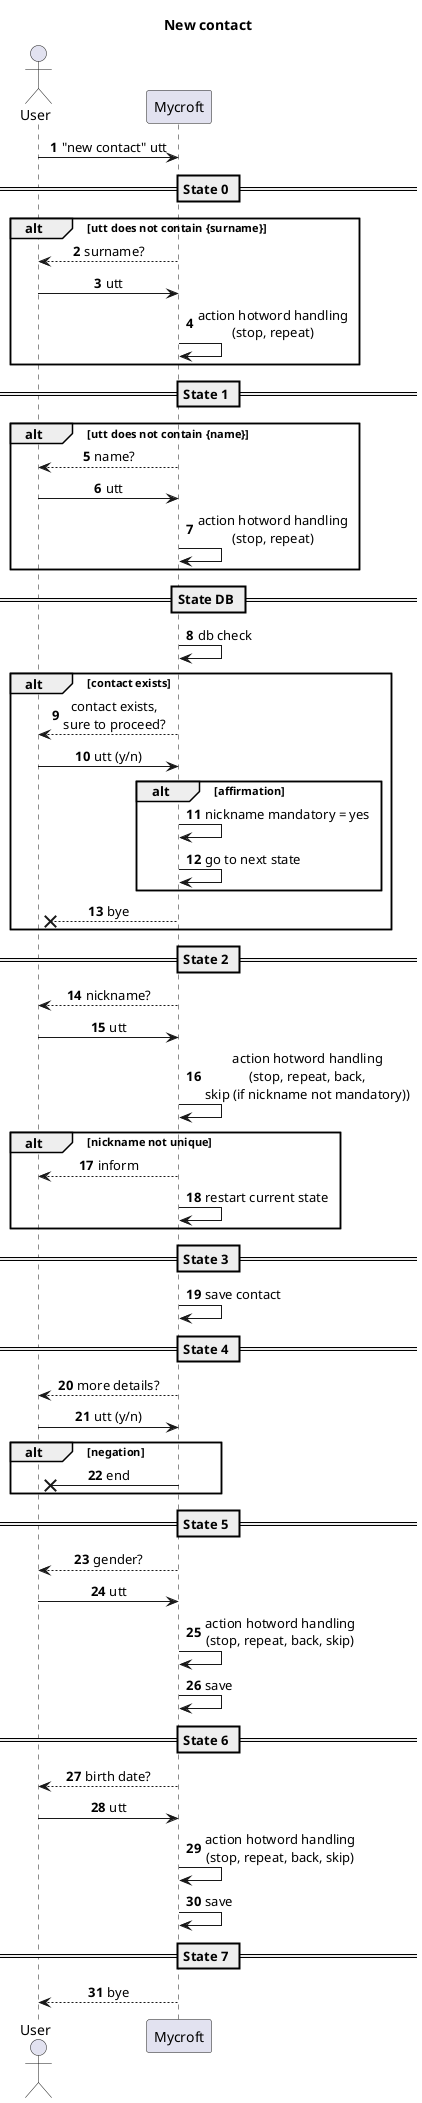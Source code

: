 @startuml new contact
skinparam SequenceMessageAlignment center
autonumber

title New contact

actor User as u
participant Mycroft as m

u -> m: "new contact" utt
== State 0 ==
alt utt does not contain {surname}
    m --> u: surname?
    u -> m: utt
    m -> m: action hotword handling\n(stop, repeat)
end

== State 1 ==
alt utt does not contain {name}
    m --> u: name?
    u -> m: utt
    m -> m: action hotword handling\n(stop, repeat)
end

== State DB ==

m -> m: db check
alt contact exists
    m --> u: contact exists,\nsure to proceed?
    u -> m: utt (y/n)
    alt affirmation
        m -> m: nickname mandatory = yes
        m -> m: go to next state
    end
    m --x u: bye
end

== State 2 ==
m --> u: nickname?
u -> m: utt
m -> m: action hotword handling\n(stop, repeat, back,\nskip (if nickname not mandatory))
alt nickname not unique
    m --> u: inform
    m -> m: restart current state
end

== State 3 ==
m -> m: save contact

== State 4 ==
m --> u: more details?
u -> m: utt (y/n)
alt negation
    m -x u: end
end

== State 5 ==
m --> u: gender?
u -> m: utt
m -> m: action hotword handling\n(stop, repeat, back, skip)
m -> m: save

== State 6 ==
m --> u: birth date?
u -> m: utt
m -> m: action hotword handling\n(stop, repeat, back, skip)
m -> m: save

== State 7 ==
m --> u: bye

@enduml